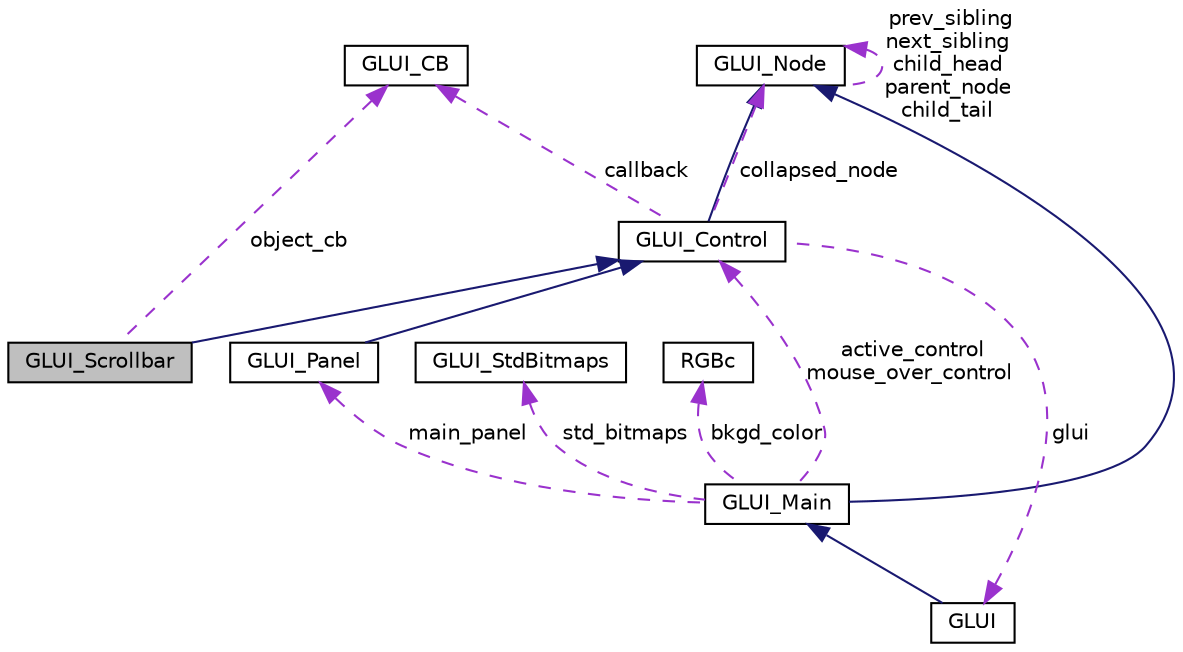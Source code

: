 digraph "GLUI_Scrollbar"
{
  edge [fontname="Helvetica",fontsize="10",labelfontname="Helvetica",labelfontsize="10"];
  node [fontname="Helvetica",fontsize="10",shape=record];
  Node1 [label="GLUI_Scrollbar",height=0.2,width=0.4,color="black", fillcolor="grey75", style="filled", fontcolor="black"];
  Node2 -> Node1 [dir="back",color="midnightblue",fontsize="10",style="solid"];
  Node2 [label="GLUI_Control",height=0.2,width=0.4,color="black", fillcolor="white", style="filled",URL="$class_g_l_u_i___control.html"];
  Node3 -> Node2 [dir="back",color="midnightblue",fontsize="10",style="solid"];
  Node3 [label="GLUI_Node",height=0.2,width=0.4,color="black", fillcolor="white", style="filled",URL="$class_g_l_u_i___node.html"];
  Node3 -> Node3 [dir="back",color="darkorchid3",fontsize="10",style="dashed",label=" prev_sibling\nnext_sibling\nchild_head\nparent_node\nchild_tail" ];
  Node3 -> Node2 [dir="back",color="darkorchid3",fontsize="10",style="dashed",label=" collapsed_node" ];
  Node4 -> Node2 [dir="back",color="darkorchid3",fontsize="10",style="dashed",label=" callback" ];
  Node4 [label="GLUI_CB",height=0.2,width=0.4,color="black", fillcolor="white", style="filled",URL="$class_g_l_u_i___c_b.html"];
  Node5 -> Node2 [dir="back",color="darkorchid3",fontsize="10",style="dashed",label=" glui" ];
  Node5 [label="GLUI",height=0.2,width=0.4,color="black", fillcolor="white", style="filled",URL="$class_g_l_u_i.html"];
  Node6 -> Node5 [dir="back",color="midnightblue",fontsize="10",style="solid"];
  Node6 [label="GLUI_Main",height=0.2,width=0.4,color="black", fillcolor="white", style="filled",URL="$class_g_l_u_i___main.html"];
  Node3 -> Node6 [dir="back",color="midnightblue",fontsize="10",style="solid"];
  Node2 -> Node6 [dir="back",color="darkorchid3",fontsize="10",style="dashed",label=" active_control\nmouse_over_control" ];
  Node7 -> Node6 [dir="back",color="darkorchid3",fontsize="10",style="dashed",label=" bkgd_color" ];
  Node7 [label="RGBc",height=0.2,width=0.4,color="black", fillcolor="white", style="filled",URL="$class_r_g_bc.html"];
  Node8 -> Node6 [dir="back",color="darkorchid3",fontsize="10",style="dashed",label=" std_bitmaps" ];
  Node8 [label="GLUI_StdBitmaps",height=0.2,width=0.4,color="black", fillcolor="white", style="filled",URL="$class_g_l_u_i___std_bitmaps.html"];
  Node9 -> Node6 [dir="back",color="darkorchid3",fontsize="10",style="dashed",label=" main_panel" ];
  Node9 [label="GLUI_Panel",height=0.2,width=0.4,color="black", fillcolor="white", style="filled",URL="$class_g_l_u_i___panel.html"];
  Node2 -> Node9 [dir="back",color="midnightblue",fontsize="10",style="solid"];
  Node4 -> Node1 [dir="back",color="darkorchid3",fontsize="10",style="dashed",label=" object_cb" ];
}
